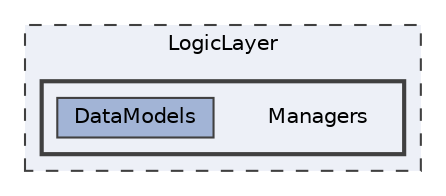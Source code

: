 digraph "LogicLayer/Managers"
{
 // LATEX_PDF_SIZE
  bgcolor="transparent";
  edge [fontname=Helvetica,fontsize=10,labelfontname=Helvetica,labelfontsize=10];
  node [fontname=Helvetica,fontsize=10,shape=box,height=0.2,width=0.4];
  compound=true
  subgraph clusterdir_302d87c9eb40d44ee4a2be45bb653347 {
    graph [ bgcolor="#edf0f7", pencolor="grey25", label="LogicLayer", fontname=Helvetica,fontsize=10 style="filled,dashed", URL="dir_302d87c9eb40d44ee4a2be45bb653347.html",tooltip=""]
  subgraph clusterdir_b5626ec80b45ec27b127aa488c53c0e9 {
    graph [ bgcolor="#edf0f7", pencolor="grey25", label="", fontname=Helvetica,fontsize=10 style="filled,bold", URL="dir_b5626ec80b45ec27b127aa488c53c0e9.html",tooltip=""]
    dir_b5626ec80b45ec27b127aa488c53c0e9 [shape=plaintext, label="Managers"];
  dir_3d59c6cc50cc797ef0aa66687d3aad33 [label="DataModels", fillcolor="#a2b4d6", color="grey25", style="filled", URL="dir_3d59c6cc50cc797ef0aa66687d3aad33.html",tooltip=""];
  }
  }
}
